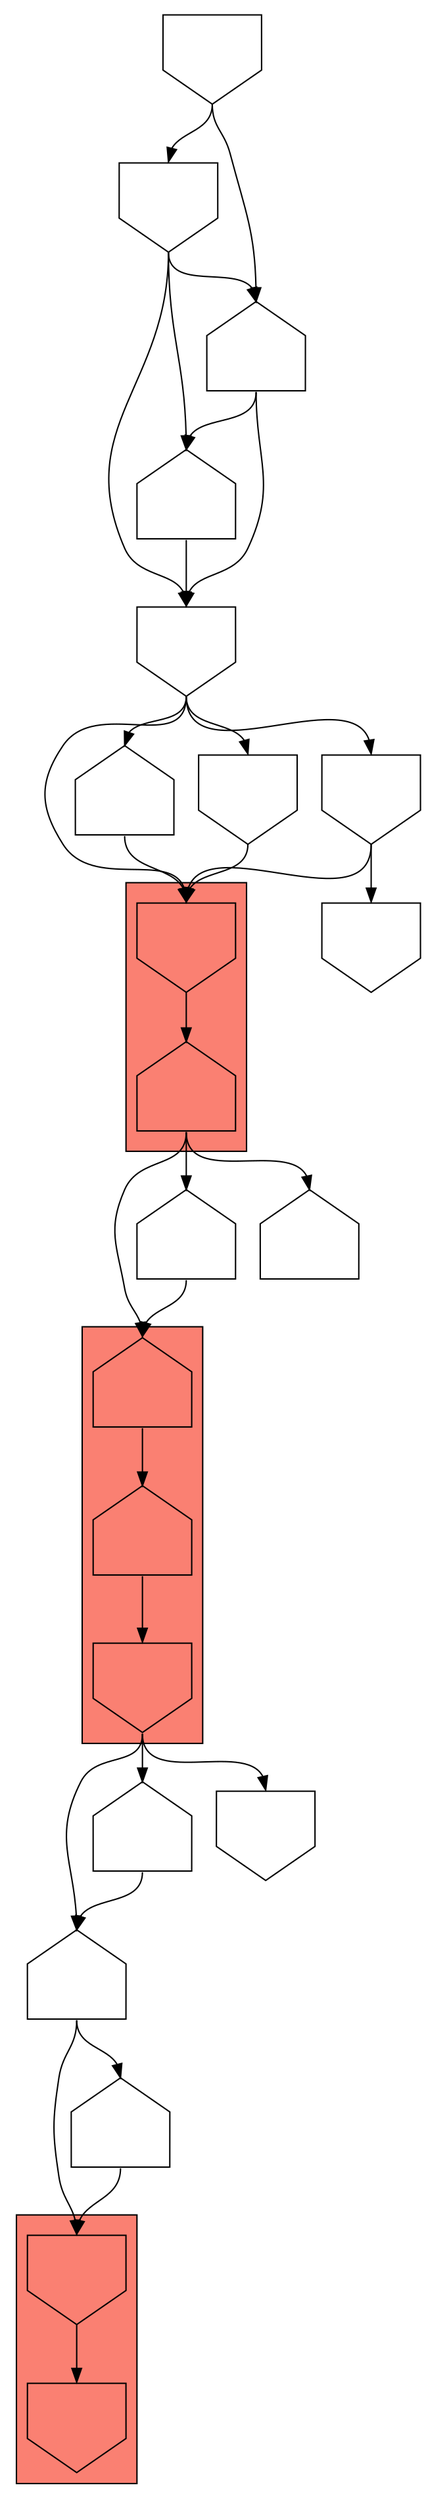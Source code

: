 digraph asm {
	edge [headport=n,tailport=s];
subgraph cluster_C1092_9903 {
	1092 [label="",height=1,width=1,shape=invhouse];
	9903 [label="",height=1,width=1,shape=invhouse];
	style=filled;
	fillcolor=salmon;
}
subgraph cluster_C8324_17430_8399 {
	8324 [label="",height=1,width=1,shape=house];
	17430 [label="",height=1,width=1,shape=house];
	8399 [label="",height=1,width=1,shape=invhouse];
	style=filled;
	fillcolor=salmon;
}
subgraph cluster_C7474_3287 {
	7474 [label="",height=1,width=1,shape=invhouse];
	3287 [label="",height=1,width=1,shape=house];
	style=filled;
	fillcolor=salmon;
}
	3713 [label="",height=1,width=1,shape=house];
	18421 [label="",height=1,width=1,shape=house];
	13526 [label="",height=1,width=1,shape=house];
	13527 [label="",height=1,width=1,shape=invhouse];
	17344 [label="",height=1,width=1,shape=house];
	17345 [label="",height=1,width=1,shape=house];
	326 [label="",height=1,width=1,shape=invhouse];
	12993 [label="",height=1,width=1,shape=invhouse];
	15780 [label="",height=1,width=1,shape=invhouse];
	14437 [label="",height=1,width=1,shape=house];
	15246 [label="",height=1,width=1,shape=invhouse];
	9004 [label="",height=1,width=1,shape=invhouse];
	11583 [label="",height=1,width=1,shape=house];
	12583 [label="",height=1,width=1,shape=house];
	1617 [label="",height=1,width=1,shape=invhouse];
	1092 -> 9903
	3713 -> 1092
	3713 -> 18421
	18421 -> 1092
	8399 -> 3713
	8399 -> 13526
	8399 -> 13527
	13526 -> 3713
	17430 -> 8399
	8324 -> 17430
	3287 -> 8324
	3287 -> 17344
	3287 -> 17345
	17344 -> 8324
	7474 -> 3287
	326 -> 7474
	326 -> 12993
	326 -> 14437
	326 -> 15246
	12993 -> 7474
	12993 -> 15780
	14437 -> 7474
	15246 -> 7474
	9004 -> 326
	9004 -> 11583
	9004 -> 12583
	11583 -> 326
	11583 -> 12583
	12583 -> 326
	1617 -> 9004
	1617 -> 11583
}